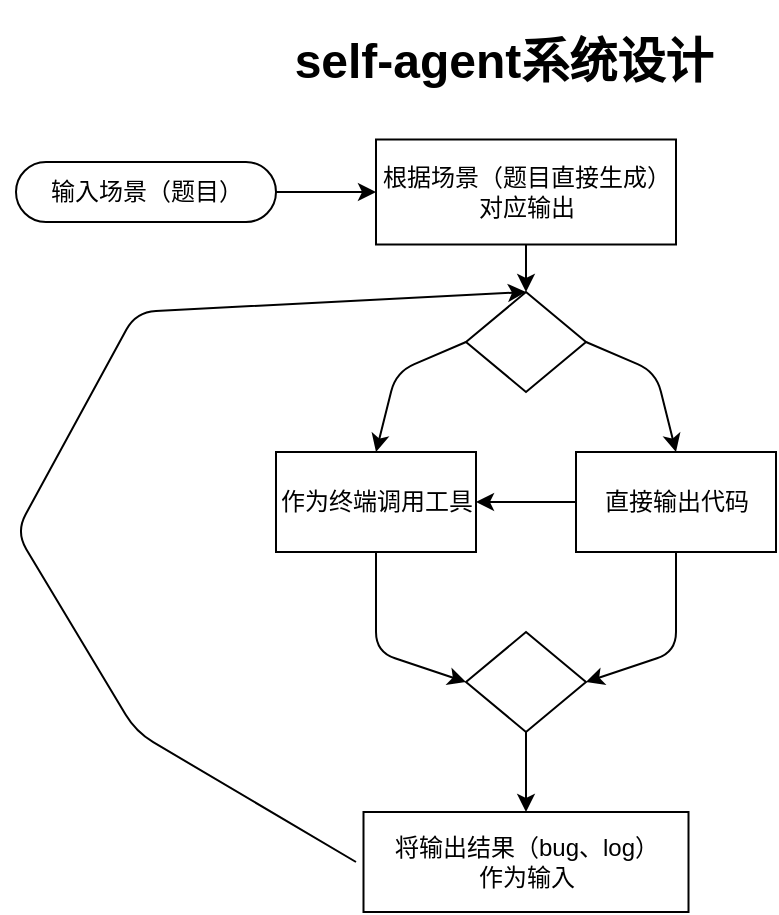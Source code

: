 <mxfile>
    <diagram id="iXx0V51OlvaQWRRG985y" name="第 1 页">
        <mxGraphModel dx="1003" dy="490" grid="1" gridSize="10" guides="1" tooltips="1" connect="1" arrows="1" fold="1" page="1" pageScale="1" pageWidth="827" pageHeight="1169" background="none" math="0" shadow="0">
            <root>
                <mxCell id="0"/>
                <mxCell id="1" parent="0"/>
                <mxCell id="8" value="" style="edgeStyle=none;html=1;fontFamily=Helvetica;" parent="1" source="2" target="6" edge="1">
                    <mxGeometry relative="1" as="geometry"/>
                </mxCell>
                <mxCell id="2" value="输入场景（题目）" style="html=1;dashed=0;whitespace=wrap;shape=mxgraph.dfd.start" parent="1" vertex="1">
                    <mxGeometry x="170" y="95" width="130" height="30" as="geometry"/>
                </mxCell>
                <mxCell id="3" value="&lt;h1&gt;self-agent系统设计&lt;/h1&gt;" style="text;html=1;align=center;verticalAlign=middle;whiteSpace=wrap;rounded=0;fontStyle=0;horizontal=1;" parent="1" vertex="1">
                    <mxGeometry x="284" y="30" width="260" height="30" as="geometry"/>
                </mxCell>
                <mxCell id="9" value="" style="edgeStyle=none;html=1;fontFamily=Helvetica;" parent="1" source="6" target="7" edge="1">
                    <mxGeometry relative="1" as="geometry"/>
                </mxCell>
                <mxCell id="6" value="根据场景（题目直接生成）&lt;br&gt;对应输出" style="html=1;dashed=0;whitespace=wrap;fontFamily=Helvetica;" parent="1" vertex="1">
                    <mxGeometry x="350" y="83.75" width="150" height="52.5" as="geometry"/>
                </mxCell>
                <mxCell id="14" style="edgeStyle=none;html=1;entryX=0.5;entryY=0;entryDx=0;entryDy=0;fontFamily=Helvetica;exitX=0;exitY=0.5;exitDx=0;exitDy=0;" parent="1" source="7" target="12" edge="1">
                    <mxGeometry relative="1" as="geometry">
                        <Array as="points">
                            <mxPoint x="360" y="200"/>
                        </Array>
                    </mxGeometry>
                </mxCell>
                <mxCell id="15" style="edgeStyle=none;html=1;entryX=0.5;entryY=0;entryDx=0;entryDy=0;fontFamily=Helvetica;exitX=1;exitY=0.5;exitDx=0;exitDy=0;" parent="1" source="7" target="13" edge="1">
                    <mxGeometry relative="1" as="geometry">
                        <Array as="points">
                            <mxPoint x="490" y="200"/>
                        </Array>
                    </mxGeometry>
                </mxCell>
                <mxCell id="7" value="" style="shape=rhombus;html=1;dashed=0;whitespace=wrap;perimeter=rhombusPerimeter;fontFamily=Helvetica;" parent="1" vertex="1">
                    <mxGeometry x="395" y="160" width="60" height="50" as="geometry"/>
                </mxCell>
                <mxCell id="21" style="edgeStyle=none;html=1;entryX=0;entryY=0.5;entryDx=0;entryDy=0;exitX=0.5;exitY=1;exitDx=0;exitDy=0;" edge="1" parent="1" source="12" target="20">
                    <mxGeometry relative="1" as="geometry">
                        <Array as="points">
                            <mxPoint x="350" y="340"/>
                        </Array>
                    </mxGeometry>
                </mxCell>
                <mxCell id="12" value="作为终端调用工具" style="html=1;dashed=0;whitespace=wrap;fontFamily=Helvetica;" parent="1" vertex="1">
                    <mxGeometry x="300" y="240" width="100" height="50" as="geometry"/>
                </mxCell>
                <mxCell id="16" value="" style="edgeStyle=none;html=1;" edge="1" parent="1" source="13" target="12">
                    <mxGeometry relative="1" as="geometry"/>
                </mxCell>
                <mxCell id="22" style="edgeStyle=none;html=1;entryX=1;entryY=0.5;entryDx=0;entryDy=0;exitX=0.5;exitY=1;exitDx=0;exitDy=0;" edge="1" parent="1" source="13" target="20">
                    <mxGeometry relative="1" as="geometry">
                        <Array as="points">
                            <mxPoint x="500" y="340"/>
                        </Array>
                    </mxGeometry>
                </mxCell>
                <mxCell id="13" value="直接输出代码" style="html=1;dashed=0;whitespace=wrap;fontFamily=Helvetica;" parent="1" vertex="1">
                    <mxGeometry x="450" y="240" width="100" height="50" as="geometry"/>
                </mxCell>
                <mxCell id="24" value="" style="edgeStyle=none;html=1;" edge="1" parent="1" source="20" target="23">
                    <mxGeometry relative="1" as="geometry"/>
                </mxCell>
                <mxCell id="20" value="" style="shape=rhombus;html=1;dashed=0;whitespace=wrap;perimeter=rhombusPerimeter;fontFamily=Helvetica;" vertex="1" parent="1">
                    <mxGeometry x="395" y="330" width="60" height="50" as="geometry"/>
                </mxCell>
                <mxCell id="25" style="edgeStyle=none;html=1;entryX=0.5;entryY=0;entryDx=0;entryDy=0;" edge="1" parent="1" target="7">
                    <mxGeometry relative="1" as="geometry">
                        <mxPoint x="340" y="445" as="sourcePoint"/>
                        <Array as="points">
                            <mxPoint x="230" y="380"/>
                            <mxPoint x="170" y="280"/>
                            <mxPoint x="230" y="170"/>
                        </Array>
                    </mxGeometry>
                </mxCell>
                <mxCell id="23" value="将输出结果（bug、log）&lt;br&gt;作为输入" style="html=1;dashed=0;whitespace=wrap;" vertex="1" parent="1">
                    <mxGeometry x="343.75" y="420" width="162.5" height="50" as="geometry"/>
                </mxCell>
            </root>
        </mxGraphModel>
    </diagram>
</mxfile>